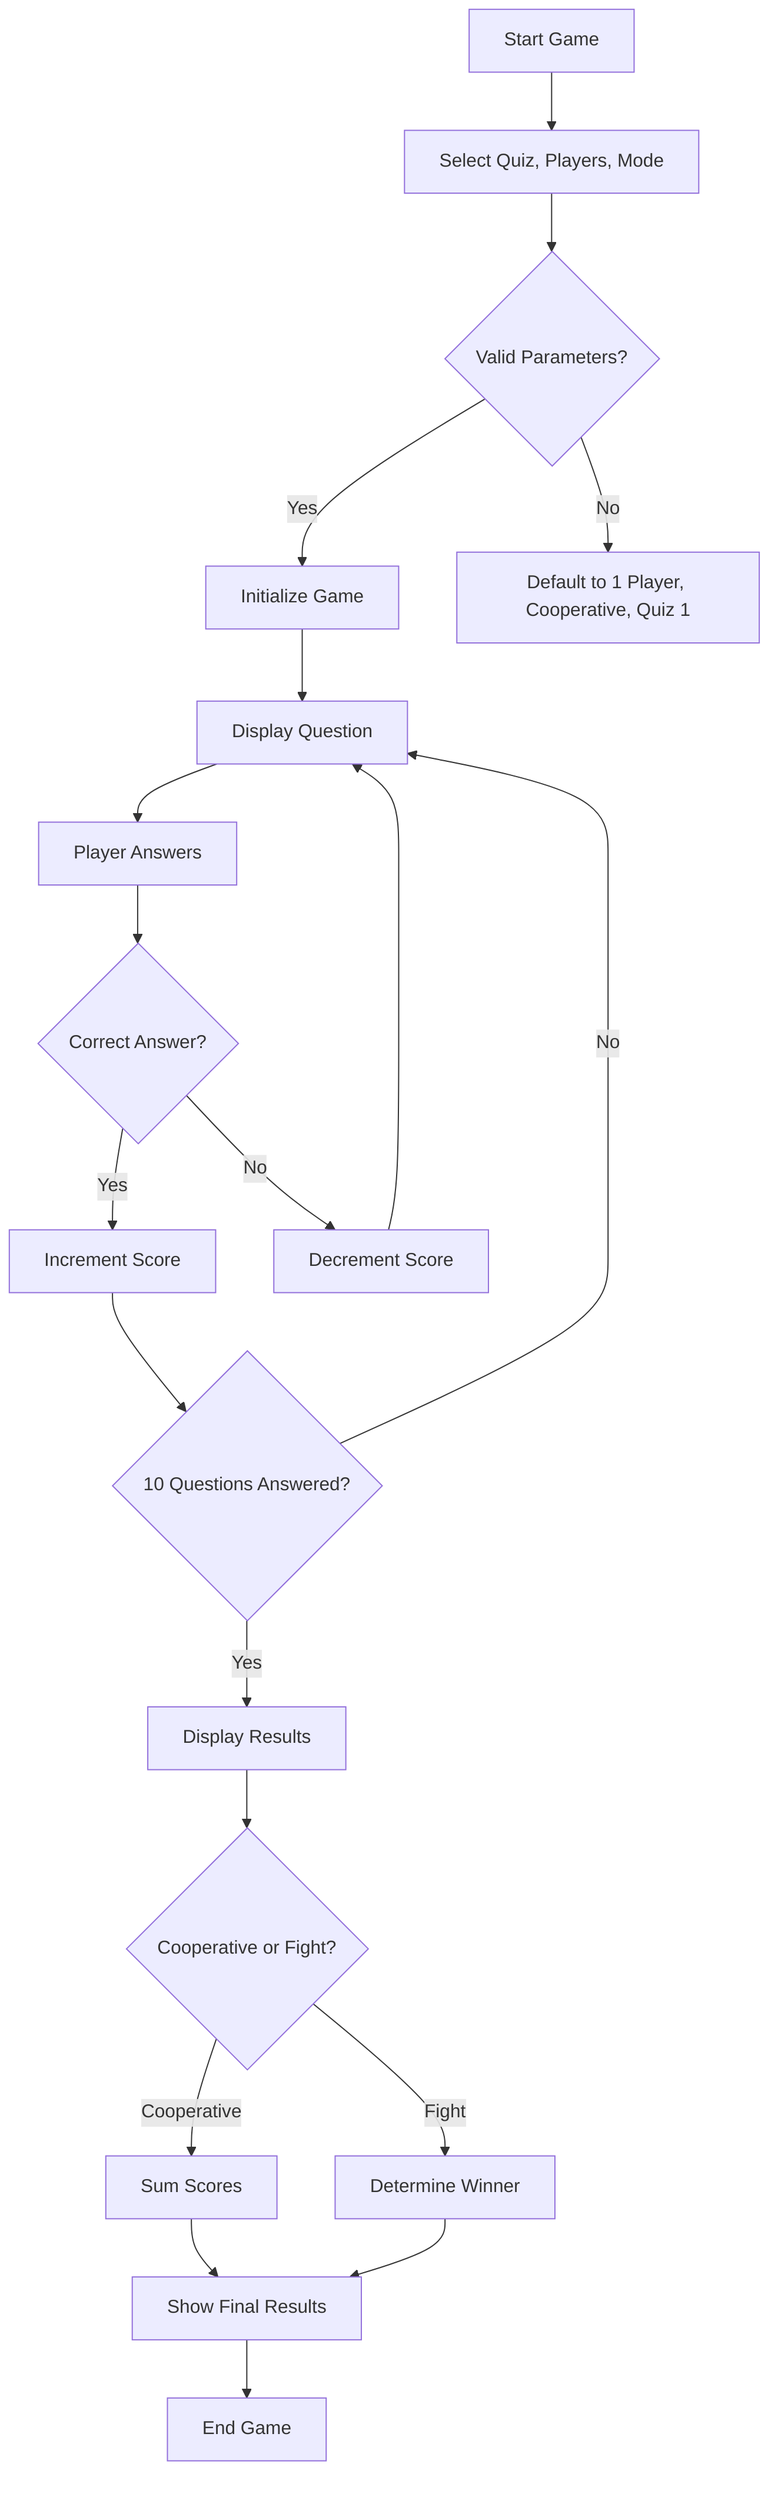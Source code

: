 graph TD
    A[Start Game] --> B[Select Quiz, Players, Mode]
    B --> C{Valid Parameters?}
    C -- Yes --> D[Initialize Game]
    C -- No --> E[Default to 1 Player, Cooperative, Quiz 1]
    D --> F[Display Question]
    F --> G[Player Answers]
    G --> H{Correct Answer?}
    H -- Yes --> I[Increment Score]
    I --> J{10 Questions Answered?}
    J -- Yes --> K[Display Results]
    J -- No --> F
    H -- No --> L[Decrement Score]
    L --> F
    K --> M{Cooperative or Fight?}
    M -- Cooperative --> N[Sum Scores]
    M -- Fight --> O[Determine Winner]
    N --> P[Show Final Results]
    O --> P
    P --> Q[End Game]